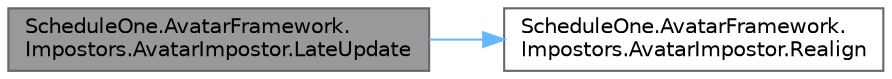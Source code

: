 digraph "ScheduleOne.AvatarFramework.Impostors.AvatarImpostor.LateUpdate"
{
 // LATEX_PDF_SIZE
  bgcolor="transparent";
  edge [fontname=Helvetica,fontsize=10,labelfontname=Helvetica,labelfontsize=10];
  node [fontname=Helvetica,fontsize=10,shape=box,height=0.2,width=0.4];
  rankdir="LR";
  Node1 [id="Node000001",label="ScheduleOne.AvatarFramework.\lImpostors.AvatarImpostor.LateUpdate",height=0.2,width=0.4,color="gray40", fillcolor="grey60", style="filled", fontcolor="black",tooltip=" "];
  Node1 -> Node2 [id="edge1_Node000001_Node000002",color="steelblue1",style="solid",tooltip=" "];
  Node2 [id="Node000002",label="ScheduleOne.AvatarFramework.\lImpostors.AvatarImpostor.Realign",height=0.2,width=0.4,color="grey40", fillcolor="white", style="filled",URL="$class_schedule_one_1_1_avatar_framework_1_1_impostors_1_1_avatar_impostor.html#afc53ab61d6e42dc4223b2627571ff09b",tooltip=" "];
}
